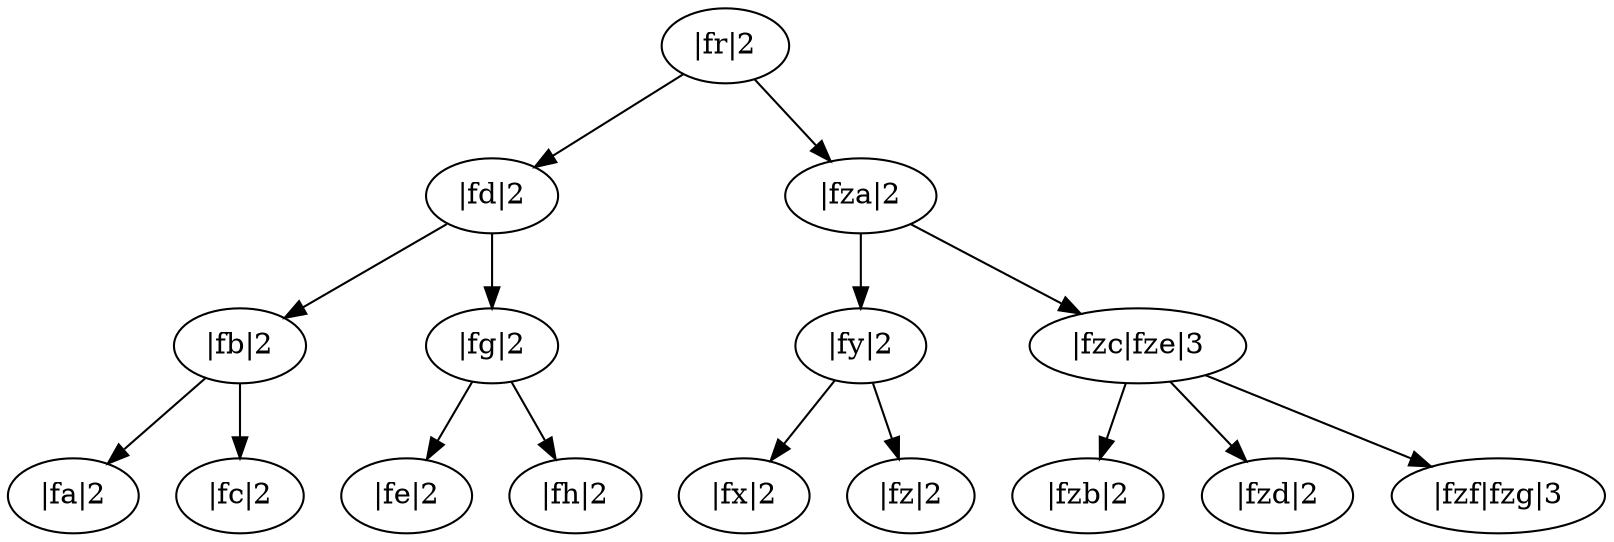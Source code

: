 digraph { 
	"|fr|2"->"|fd|2";
	"|fd|2"->"|fb|2";
	"|fb|2"->"|fa|2";
	"|fb|2"->"|fc|2";
	"|fd|2"->"|fg|2";
	"|fg|2"->"|fe|2";
	"|fg|2"->"|fh|2";
	"|fr|2"->"|fza|2";
	"|fza|2"->"|fy|2";
	"|fy|2"->"|fx|2";
	"|fy|2"->"|fz|2";
	"|fza|2"->"|fzc|fze|3";
	"|fzc|fze|3"->"|fzb|2";
	"|fzc|fze|3"->"|fzd|2";
	"|fzc|fze|3"->"|fzf|fzg|3";
	 }